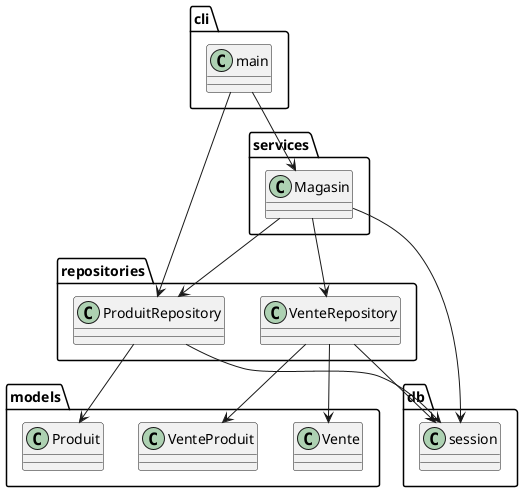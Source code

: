 @startuml

package models {
    class Produit
    class Vente
    class VenteProduit
}

package repositories {
    class ProduitRepository
    class VenteRepository
}

package services {
    class Magasin
}

package db {
    class session
}

package cli {
    class main
}

' Relations ORM
ProduitRepository --> Produit
VenteRepository --> Vente
VenteRepository --> VenteProduit

' Service utilise les repositories
Magasin --> ProduitRepository
Magasin --> VenteRepository

' CLI utilise le service et le repo produit
main --> Magasin
main --> ProduitRepository

' Session DB utilisée partout
ProduitRepository --> session
VenteRepository --> session
Magasin --> session

@enduml